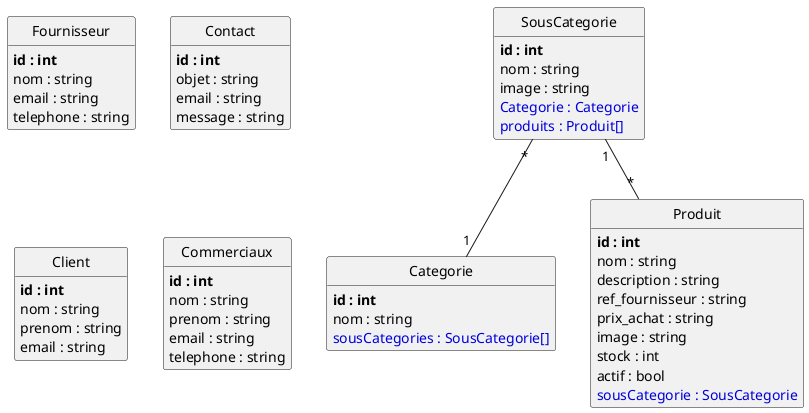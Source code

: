 @startuml
class Fournisseur {
	**id : int**
	nom : string
	email : string
	telephone : string
}

class Contact {
	**id : int**
	objet : string
	email : string
	message : string
}

class SousCategorie {
	**id : int**
	nom : string
	image : string
	<color:#0000dd>Categorie : Categorie</color>
	<color:#0000dd>produits : Produit[]</color>
}

class Categorie {
	**id : int**
	nom : string
	<color:#0000dd>sousCategories : SousCategorie[]</color>
}

class Client {
	**id : int**
	nom : string
	prenom : string
	email : string
}

class Produit {
	**id : int**
	nom : string
	description : string
	ref_fournisseur : string
	prix_achat : string
	image : string
	stock : int
	actif : bool
	<color:#0000dd>sousCategorie : SousCategorie</color>
}

class Commerciaux {
	**id : int**
	nom : string
	prenom : string
	email : string
	telephone : string
}

SousCategorie "*"--"1" Categorie
SousCategorie "1"--"*" Produit


hide methods

hide circle

@enduml
